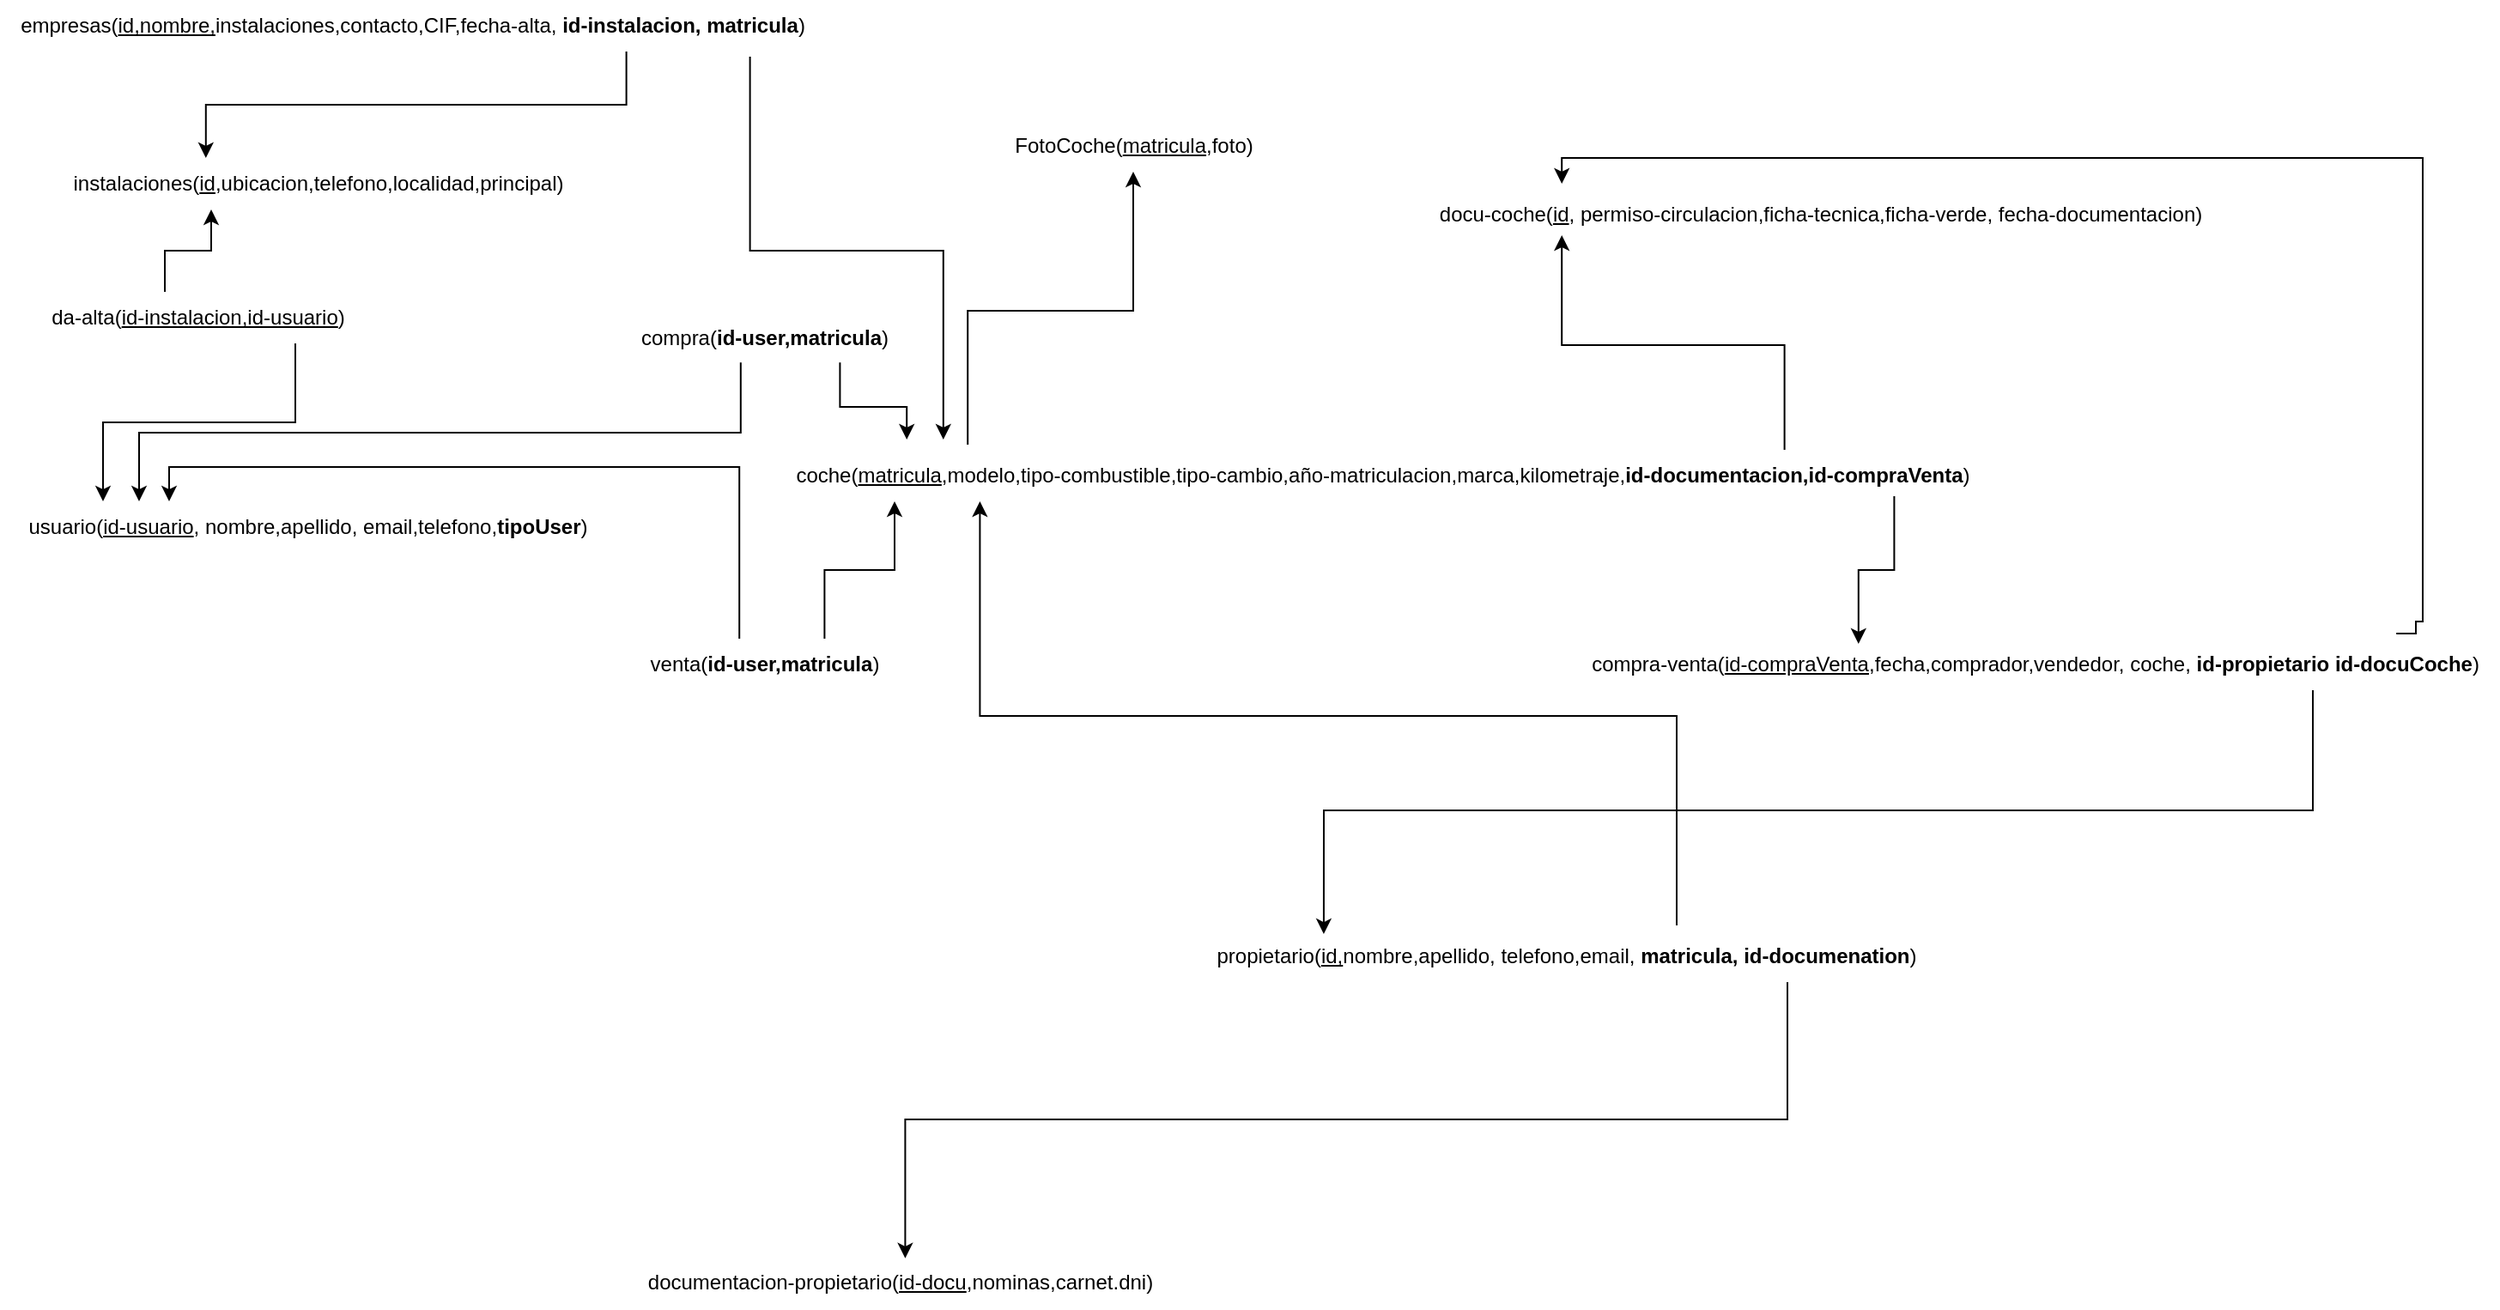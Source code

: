 <mxfile version="24.6.4" type="device">
  <diagram name="Página-1" id="DtgNLhVLZaEl9NEkKs0g">
    <mxGraphModel dx="1434" dy="836" grid="1" gridSize="10" guides="1" tooltips="1" connect="1" arrows="1" fold="1" page="1" pageScale="1" pageWidth="827" pageHeight="1169" math="0" shadow="0">
      <root>
        <mxCell id="0" />
        <mxCell id="1" parent="0" />
        <mxCell id="BojPVAHJpDq1iP7SCkdf-193" value="empresas(&lt;u&gt;id,nombre,&lt;/u&gt;instalaciones,contacto,CIF,fecha-alta, &lt;b&gt;id-instalacion, matricula&lt;/b&gt;)" style="text;html=1;align=center;verticalAlign=middle;resizable=0;points=[[0.17,1,0,0,0],[0.33,1,0,0,0],[0.5,1,0,0,0],[0.67,1,0,0,0],[0.76,1,0,0,0],[0.91,1,0,0,3]];autosize=1;strokeColor=none;fillColor=none;" parent="1" vertex="1">
          <mxGeometry x="130" y="318" width="480" height="30" as="geometry" />
        </mxCell>
        <mxCell id="BojPVAHJpDq1iP7SCkdf-194" value="instalaciones(&lt;u&gt;id&lt;/u&gt;,ubicacion,telefono,localidad,principal)" style="text;html=1;align=center;verticalAlign=middle;resizable=0;points=[[0.17,0,0,0,0],[0.17,1,0,0,0],[0.29,0,0,0,0],[0.3,1,0,0,0],[0.5,0,0,0,0],[0.5,1,0,0,0],[0.67,0,0,0,0],[0.67,1,0,0,0],[0.83,0,0,0,0],[0.83,1,0,0,0]];autosize=1;strokeColor=none;fillColor=none;" parent="1" vertex="1">
          <mxGeometry x="160" y="410" width="310" height="30" as="geometry" />
        </mxCell>
        <mxCell id="BojPVAHJpDq1iP7SCkdf-195" style="edgeStyle=orthogonalEdgeStyle;rounded=0;orthogonalLoop=1;jettySize=auto;html=1;exitX=0.76;exitY=1;exitDx=0;exitDy=0;exitPerimeter=0;entryX=0.29;entryY=0;entryDx=0;entryDy=0;entryPerimeter=0;" parent="1" source="BojPVAHJpDq1iP7SCkdf-193" target="BojPVAHJpDq1iP7SCkdf-194" edge="1">
          <mxGeometry relative="1" as="geometry" />
        </mxCell>
        <mxCell id="BojPVAHJpDq1iP7SCkdf-196" value="da-alta(&lt;u&gt;id-instalacion,id-usuario&lt;/u&gt;)" style="text;html=1;align=center;verticalAlign=middle;resizable=0;points=[[0.2,1,0,0,0],[0.4,0,0,0,0],[0.4,1,0,0,0],[0.6,0,0,0,0],[0.6,1,0,0,0],[0.8,0,0,0,0],[0.8,1,0,0,0]];autosize=1;strokeColor=none;fillColor=none;" parent="1" vertex="1">
          <mxGeometry x="150" y="488" width="190" height="30" as="geometry" />
        </mxCell>
        <mxCell id="BojPVAHJpDq1iP7SCkdf-197" value="usuario(&lt;u&gt;id-usuario&lt;/u&gt;, nombre,apellido, email,telefono,&lt;b&gt;tipoUser&lt;/b&gt;)" style="text;html=1;align=center;verticalAlign=middle;resizable=0;points=[[0.16,0,0,0,0],[0.17,1,0,0,0],[0.22,0,0,0,0],[0.27,0,0,0,0],[0.33,1,0,0,0],[0.5,1,0,0,0],[0.67,1,0,0,0],[0.8,0,0,0,0],[0.83,1,0,0,0]];autosize=1;strokeColor=none;fillColor=none;" parent="1" vertex="1">
          <mxGeometry x="134" y="610" width="350" height="30" as="geometry" />
        </mxCell>
        <mxCell id="BojPVAHJpDq1iP7SCkdf-198" style="edgeStyle=orthogonalEdgeStyle;rounded=0;orthogonalLoop=1;jettySize=auto;html=1;exitX=0.8;exitY=1;exitDx=0;exitDy=0;exitPerimeter=0;entryX=0.16;entryY=0;entryDx=0;entryDy=0;entryPerimeter=0;" parent="1" source="BojPVAHJpDq1iP7SCkdf-196" target="BojPVAHJpDq1iP7SCkdf-197" edge="1">
          <mxGeometry relative="1" as="geometry" />
        </mxCell>
        <mxCell id="BojPVAHJpDq1iP7SCkdf-203" style="edgeStyle=orthogonalEdgeStyle;rounded=0;orthogonalLoop=1;jettySize=auto;html=1;exitX=0.3;exitY=1;exitDx=0;exitDy=0;exitPerimeter=0;entryX=0.4;entryY=0;entryDx=0;entryDy=0;entryPerimeter=0;startArrow=classic;startFill=1;endArrow=none;endFill=0;" parent="1" source="BojPVAHJpDq1iP7SCkdf-194" target="BojPVAHJpDq1iP7SCkdf-196" edge="1">
          <mxGeometry relative="1" as="geometry" />
        </mxCell>
        <mxCell id="dj-bsbdgrHYDNTlNPpO2-2" style="edgeStyle=orthogonalEdgeStyle;rounded=0;orthogonalLoop=1;jettySize=auto;html=1;exitX=0.16;exitY=0;exitDx=0;exitDy=-3;exitPerimeter=0;" parent="1" source="BojPVAHJpDq1iP7SCkdf-206" target="dj-bsbdgrHYDNTlNPpO2-1" edge="1">
          <mxGeometry relative="1" as="geometry" />
        </mxCell>
        <mxCell id="BojPVAHJpDq1iP7SCkdf-206" value="coche(&lt;u&gt;matricula&lt;/u&gt;,modelo,tipo-combustible,tipo-cambio,año-matriculacion,marca,kilometraje,&lt;b&gt;id-documentacion,id-compraVenta&lt;/b&gt;)" style="text;html=1;align=center;verticalAlign=middle;resizable=0;points=[[0.1,1,0,0,0],[0.11,0,0,0,-6],[0.14,0,0,0,-6],[0.16,0,0,0,-3],[0.17,1,0,0,0],[0.33,1,0,0,0],[0.37,0,0,0,-6],[0.5,0,0,0,0],[0.5,1,0,0,0],[0.67,0,0,0,0],[0.67,1,0,0,0],[0.83,0,0,0,0],[0.83,1,0,0,0],[0.92,0.9,0,0,0]];autosize=1;strokeColor=none;fillColor=none;" parent="1" vertex="1">
          <mxGeometry x="580" y="580" width="710" height="30" as="geometry" />
        </mxCell>
        <mxCell id="BojPVAHJpDq1iP7SCkdf-207" style="edgeStyle=orthogonalEdgeStyle;rounded=0;orthogonalLoop=1;jettySize=auto;html=1;exitX=0.91;exitY=1;exitDx=0;exitDy=3;exitPerimeter=0;entryX=0.14;entryY=0;entryDx=0;entryDy=-6;entryPerimeter=0;" parent="1" source="BojPVAHJpDq1iP7SCkdf-193" target="BojPVAHJpDq1iP7SCkdf-206" edge="1">
          <mxGeometry relative="1" as="geometry" />
        </mxCell>
        <mxCell id="BojPVAHJpDq1iP7SCkdf-208" value="compra(&lt;b&gt;id-user,matricula&lt;/b&gt;)" style="text;html=1;align=center;verticalAlign=middle;resizable=0;points=[[0.42,0.97,0,0,0],[0.76,0.97,0,0,0]];autosize=1;strokeColor=none;fillColor=none;" parent="1" vertex="1">
          <mxGeometry x="490" y="500" width="170" height="30" as="geometry" />
        </mxCell>
        <mxCell id="BojPVAHJpDq1iP7SCkdf-209" style="edgeStyle=orthogonalEdgeStyle;rounded=0;orthogonalLoop=1;jettySize=auto;html=1;exitX=0.42;exitY=0.97;exitDx=0;exitDy=0;exitPerimeter=0;entryX=0.22;entryY=0;entryDx=0;entryDy=0;entryPerimeter=0;" parent="1" source="BojPVAHJpDq1iP7SCkdf-208" target="BojPVAHJpDq1iP7SCkdf-197" edge="1">
          <mxGeometry relative="1" as="geometry" />
        </mxCell>
        <mxCell id="BojPVAHJpDq1iP7SCkdf-210" style="edgeStyle=orthogonalEdgeStyle;rounded=0;orthogonalLoop=1;jettySize=auto;html=1;exitX=0.76;exitY=0.97;exitDx=0;exitDy=0;exitPerimeter=0;entryX=0.11;entryY=0;entryDx=0;entryDy=-6;entryPerimeter=0;" parent="1" source="BojPVAHJpDq1iP7SCkdf-208" target="BojPVAHJpDq1iP7SCkdf-206" edge="1">
          <mxGeometry relative="1" as="geometry" />
        </mxCell>
        <mxCell id="BojPVAHJpDq1iP7SCkdf-211" value="venta(&lt;b&gt;id-user,matricula&lt;/b&gt;)" style="text;html=1;align=center;verticalAlign=middle;resizable=0;points=[[0.41,0,0,0,0],[0.72,0,0,0,0]];autosize=1;strokeColor=none;fillColor=none;" parent="1" vertex="1">
          <mxGeometry x="495" y="690" width="160" height="30" as="geometry" />
        </mxCell>
        <mxCell id="BojPVAHJpDq1iP7SCkdf-212" style="edgeStyle=orthogonalEdgeStyle;rounded=0;orthogonalLoop=1;jettySize=auto;html=1;exitX=0.72;exitY=0;exitDx=0;exitDy=0;exitPerimeter=0;entryX=0.1;entryY=1;entryDx=0;entryDy=0;entryPerimeter=0;" parent="1" source="BojPVAHJpDq1iP7SCkdf-211" target="BojPVAHJpDq1iP7SCkdf-206" edge="1">
          <mxGeometry relative="1" as="geometry" />
        </mxCell>
        <mxCell id="BojPVAHJpDq1iP7SCkdf-213" style="edgeStyle=orthogonalEdgeStyle;rounded=0;orthogonalLoop=1;jettySize=auto;html=1;exitX=0.41;exitY=0;exitDx=0;exitDy=0;exitPerimeter=0;entryX=0.27;entryY=0;entryDx=0;entryDy=0;entryPerimeter=0;" parent="1" source="BojPVAHJpDq1iP7SCkdf-211" target="BojPVAHJpDq1iP7SCkdf-197" edge="1">
          <mxGeometry relative="1" as="geometry" />
        </mxCell>
        <mxCell id="BojPVAHJpDq1iP7SCkdf-217" style="edgeStyle=orthogonalEdgeStyle;rounded=0;orthogonalLoop=1;jettySize=auto;html=1;exitX=0.8;exitY=1;exitDx=0;exitDy=0;exitPerimeter=0;entryX=0.51;entryY=0.03;entryDx=0;entryDy=0;entryPerimeter=0;" parent="1" source="BojPVAHJpDq1iP7SCkdf-214" target="BojPVAHJpDq1iP7SCkdf-216" edge="1">
          <mxGeometry relative="1" as="geometry" />
        </mxCell>
        <mxCell id="BojPVAHJpDq1iP7SCkdf-214" value="propietario(&lt;u&gt;id,&lt;/u&gt;nombre,apellido, telefono,email, &lt;b&gt;matricula, id-documenation&lt;/b&gt;)" style="text;html=1;align=center;verticalAlign=middle;resizable=0;points=[[0.2,1,0,0,0],[0.29,0,0,0,0],[0.4,0,0,0,0],[0.4,1,0,0,0],[0.6,1,0,0,0],[0.65,0,0,0,-3],[0.8,0,0,0,0],[0.8,1,0,0,0]];autosize=1;strokeColor=none;fillColor=none;" parent="1" vertex="1">
          <mxGeometry x="827" y="860" width="430" height="30" as="geometry" />
        </mxCell>
        <mxCell id="BojPVAHJpDq1iP7SCkdf-215" style="edgeStyle=orthogonalEdgeStyle;rounded=0;orthogonalLoop=1;jettySize=auto;html=1;exitX=0.65;exitY=0;exitDx=0;exitDy=-3;exitPerimeter=0;entryX=0.17;entryY=1;entryDx=0;entryDy=0;entryPerimeter=0;" parent="1" source="BojPVAHJpDq1iP7SCkdf-214" target="BojPVAHJpDq1iP7SCkdf-206" edge="1">
          <mxGeometry relative="1" as="geometry" />
        </mxCell>
        <mxCell id="BojPVAHJpDq1iP7SCkdf-216" value="documentacion-propietario(&lt;u&gt;id-docu&lt;/u&gt;,nominas,carnet.dni)" style="text;html=1;align=center;verticalAlign=middle;resizable=0;points=[[0.51,0.03,0,0,0],[0.59,0.03,0,0,0]];autosize=1;strokeColor=none;fillColor=none;" parent="1" vertex="1">
          <mxGeometry x="494" y="1050" width="320" height="30" as="geometry" />
        </mxCell>
        <mxCell id="E8Frsp0jsmsqzUY2ZU6K-2" style="edgeStyle=orthogonalEdgeStyle;rounded=0;orthogonalLoop=1;jettySize=auto;html=1;exitX=0.18;exitY=0;exitDx=0;exitDy=-3;exitPerimeter=0;startArrow=classic;startFill=1;endArrow=none;endFill=0;entryX=0.89;entryY=0;entryDx=0;entryDy=-3;entryPerimeter=0;" parent="1" source="BojPVAHJpDq1iP7SCkdf-219" target="BojPVAHJpDq1iP7SCkdf-221" edge="1">
          <mxGeometry relative="1" as="geometry">
            <mxPoint x="1540" y="680" as="targetPoint" />
            <Array as="points">
              <mxPoint x="1040" y="410" />
              <mxPoint x="1541" y="410" />
              <mxPoint x="1541" y="680" />
              <mxPoint x="1537" y="680" />
            </Array>
          </mxGeometry>
        </mxCell>
        <mxCell id="BojPVAHJpDq1iP7SCkdf-219" value="docu-coche(&lt;u&gt;id&lt;/u&gt;, permiso-circulacion,ficha-tecnica,ficha-verde, fecha-documentacion)" style="text;html=1;align=center;verticalAlign=middle;resizable=0;points=[[0.18,0,0,0,-3],[0.18,0.9,0,0,0],[0.62,1,0,0,1],[0.95,1,0,0,3]];autosize=1;strokeColor=none;fillColor=none;" parent="1" vertex="1">
          <mxGeometry x="955" y="428" width="470" height="30" as="geometry" />
        </mxCell>
        <mxCell id="BojPVAHJpDq1iP7SCkdf-220" style="edgeStyle=orthogonalEdgeStyle;rounded=0;orthogonalLoop=1;jettySize=auto;html=1;exitX=0.83;exitY=0;exitDx=0;exitDy=0;exitPerimeter=0;entryX=0.18;entryY=0.9;entryDx=0;entryDy=0;entryPerimeter=0;" parent="1" source="BojPVAHJpDq1iP7SCkdf-206" target="BojPVAHJpDq1iP7SCkdf-219" edge="1">
          <mxGeometry relative="1" as="geometry" />
        </mxCell>
        <mxCell id="BojPVAHJpDq1iP7SCkdf-221" value="compra-venta(&lt;u&gt;id-compraVenta&lt;/u&gt;,fecha,comprador,vendedor, coche, &lt;b&gt;id-propietario id-docuCoche&lt;/b&gt;)" style="text;html=1;align=center;verticalAlign=middle;resizable=0;points=[[0.31,0,0,0,0],[0.31,1,0,0,0],[0.4,0,0,0,0],[0.4,1,0,0,0],[0.6,0,0,0,0],[0.6,1,0,0,0],[0.8,0,0,0,0],[0.8,1,0,0,0],[0.89,0,0,0,-3]];autosize=1;strokeColor=none;fillColor=none;" parent="1" vertex="1">
          <mxGeometry x="1045" y="690" width="540" height="30" as="geometry" />
        </mxCell>
        <mxCell id="BojPVAHJpDq1iP7SCkdf-222" style="edgeStyle=orthogonalEdgeStyle;rounded=0;orthogonalLoop=1;jettySize=auto;html=1;exitX=0.92;exitY=0.9;exitDx=0;exitDy=0;exitPerimeter=0;entryX=0.31;entryY=0.1;entryDx=0;entryDy=0;entryPerimeter=0;" parent="1" source="BojPVAHJpDq1iP7SCkdf-206" target="BojPVAHJpDq1iP7SCkdf-221" edge="1">
          <mxGeometry relative="1" as="geometry" />
        </mxCell>
        <mxCell id="dj-bsbdgrHYDNTlNPpO2-1" value="FotoCoche(&lt;u&gt;matricula&lt;/u&gt;,foto)" style="text;html=1;align=center;verticalAlign=middle;resizable=0;points=[];autosize=1;strokeColor=none;fillColor=none;" parent="1" vertex="1">
          <mxGeometry x="710" y="388" width="160" height="30" as="geometry" />
        </mxCell>
        <mxCell id="dj-bsbdgrHYDNTlNPpO2-3" style="edgeStyle=orthogonalEdgeStyle;rounded=0;orthogonalLoop=1;jettySize=auto;html=1;exitX=0.8;exitY=1;exitDx=0;exitDy=0;exitPerimeter=0;entryX=0.172;entryY=0.067;entryDx=0;entryDy=0;entryPerimeter=0;" parent="1" source="BojPVAHJpDq1iP7SCkdf-221" target="BojPVAHJpDq1iP7SCkdf-214" edge="1">
          <mxGeometry relative="1" as="geometry" />
        </mxCell>
      </root>
    </mxGraphModel>
  </diagram>
</mxfile>

